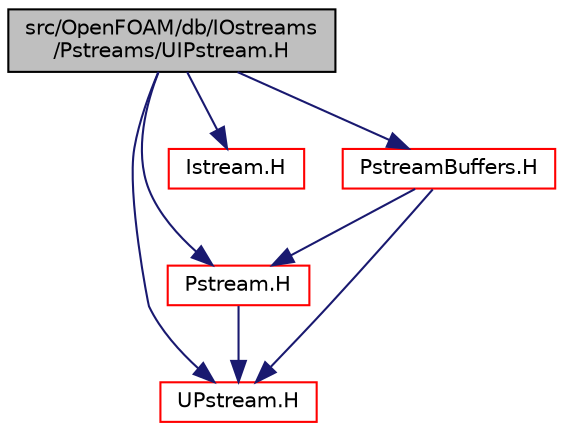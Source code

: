 digraph "src/OpenFOAM/db/IOstreams/Pstreams/UIPstream.H"
{
  bgcolor="transparent";
  edge [fontname="Helvetica",fontsize="10",labelfontname="Helvetica",labelfontsize="10"];
  node [fontname="Helvetica",fontsize="10",shape=record];
  Node1 [label="src/OpenFOAM/db/IOstreams\l/Pstreams/UIPstream.H",height=0.2,width=0.4,color="black", fillcolor="grey75", style="filled", fontcolor="black"];
  Node1 -> Node2 [color="midnightblue",fontsize="10",style="solid",fontname="Helvetica"];
  Node2 [label="Pstream.H",height=0.2,width=0.4,color="red",URL="$a07908.html"];
  Node2 -> Node3 [color="midnightblue",fontsize="10",style="solid",fontname="Helvetica"];
  Node3 [label="UPstream.H",height=0.2,width=0.4,color="red",URL="$a07920.html"];
  Node1 -> Node3 [color="midnightblue",fontsize="10",style="solid",fontname="Helvetica"];
  Node1 -> Node4 [color="midnightblue",fontsize="10",style="solid",fontname="Helvetica"];
  Node4 [label="Istream.H",height=0.2,width=0.4,color="red",URL="$a07896.html"];
  Node1 -> Node5 [color="midnightblue",fontsize="10",style="solid",fontname="Helvetica"];
  Node5 [label="PstreamBuffers.H",height=0.2,width=0.4,color="red",URL="$a07910.html"];
  Node5 -> Node2 [color="midnightblue",fontsize="10",style="solid",fontname="Helvetica"];
  Node5 -> Node3 [color="midnightblue",fontsize="10",style="solid",fontname="Helvetica"];
}

